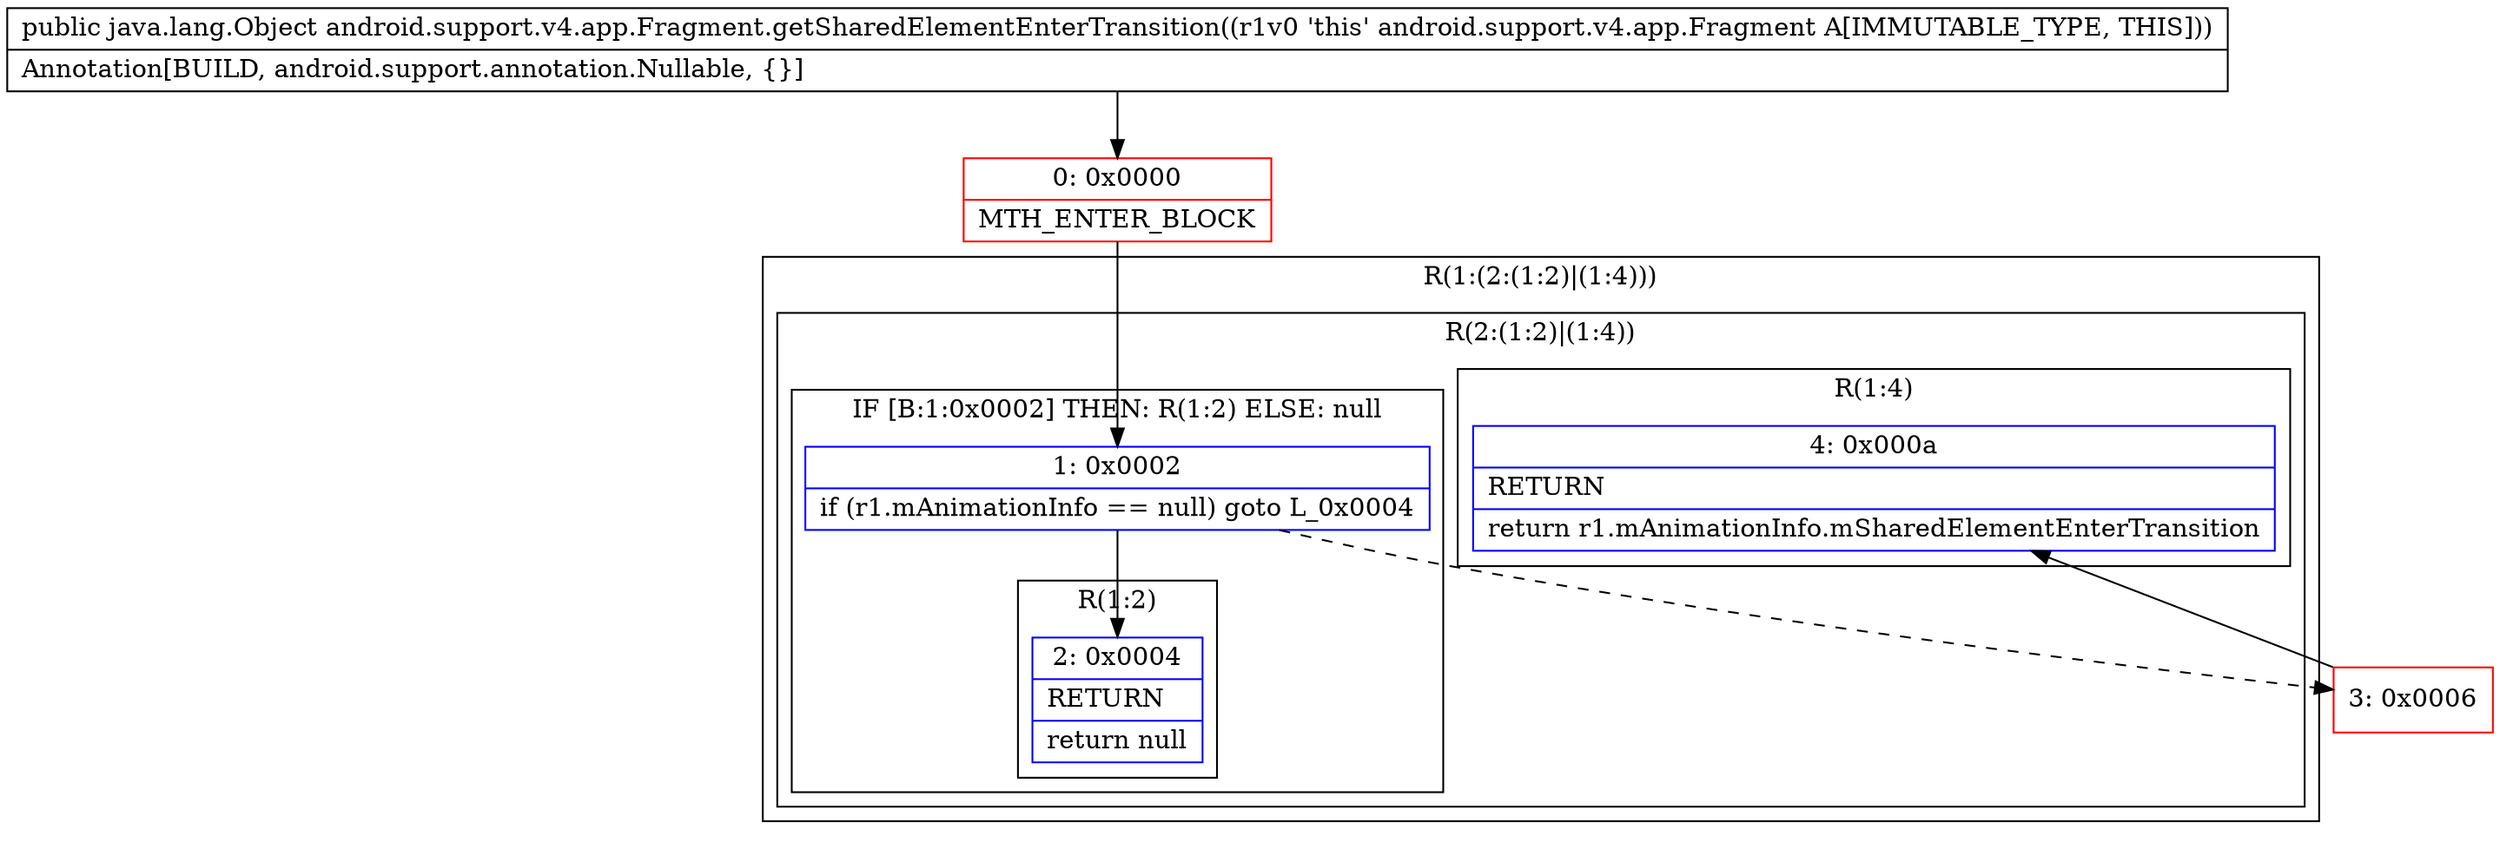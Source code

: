 digraph "CFG forandroid.support.v4.app.Fragment.getSharedElementEnterTransition()Ljava\/lang\/Object;" {
subgraph cluster_Region_1484900057 {
label = "R(1:(2:(1:2)|(1:4)))";
node [shape=record,color=blue];
subgraph cluster_Region_1528144264 {
label = "R(2:(1:2)|(1:4))";
node [shape=record,color=blue];
subgraph cluster_IfRegion_476318555 {
label = "IF [B:1:0x0002] THEN: R(1:2) ELSE: null";
node [shape=record,color=blue];
Node_1 [shape=record,label="{1\:\ 0x0002|if (r1.mAnimationInfo == null) goto L_0x0004\l}"];
subgraph cluster_Region_45700700 {
label = "R(1:2)";
node [shape=record,color=blue];
Node_2 [shape=record,label="{2\:\ 0x0004|RETURN\l|return null\l}"];
}
}
subgraph cluster_Region_1423507420 {
label = "R(1:4)";
node [shape=record,color=blue];
Node_4 [shape=record,label="{4\:\ 0x000a|RETURN\l|return r1.mAnimationInfo.mSharedElementEnterTransition\l}"];
}
}
}
Node_0 [shape=record,color=red,label="{0\:\ 0x0000|MTH_ENTER_BLOCK\l}"];
Node_3 [shape=record,color=red,label="{3\:\ 0x0006}"];
MethodNode[shape=record,label="{public java.lang.Object android.support.v4.app.Fragment.getSharedElementEnterTransition((r1v0 'this' android.support.v4.app.Fragment A[IMMUTABLE_TYPE, THIS]))  | Annotation[BUILD, android.support.annotation.Nullable, \{\}]\l}"];
MethodNode -> Node_0;
Node_1 -> Node_2;
Node_1 -> Node_3[style=dashed];
Node_0 -> Node_1;
Node_3 -> Node_4;
}


